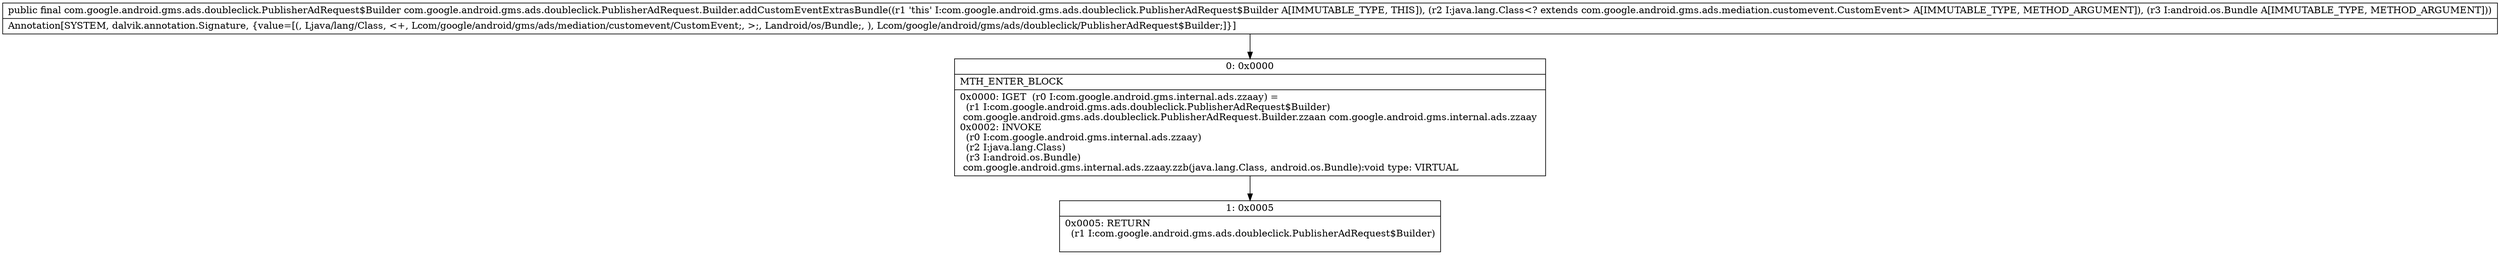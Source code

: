digraph "CFG forcom.google.android.gms.ads.doubleclick.PublisherAdRequest.Builder.addCustomEventExtrasBundle(Ljava\/lang\/Class;Landroid\/os\/Bundle;)Lcom\/google\/android\/gms\/ads\/doubleclick\/PublisherAdRequest$Builder;" {
Node_0 [shape=record,label="{0\:\ 0x0000|MTH_ENTER_BLOCK\l|0x0000: IGET  (r0 I:com.google.android.gms.internal.ads.zzaay) = \l  (r1 I:com.google.android.gms.ads.doubleclick.PublisherAdRequest$Builder)\l com.google.android.gms.ads.doubleclick.PublisherAdRequest.Builder.zzaan com.google.android.gms.internal.ads.zzaay \l0x0002: INVOKE  \l  (r0 I:com.google.android.gms.internal.ads.zzaay)\l  (r2 I:java.lang.Class)\l  (r3 I:android.os.Bundle)\l com.google.android.gms.internal.ads.zzaay.zzb(java.lang.Class, android.os.Bundle):void type: VIRTUAL \l}"];
Node_1 [shape=record,label="{1\:\ 0x0005|0x0005: RETURN  \l  (r1 I:com.google.android.gms.ads.doubleclick.PublisherAdRequest$Builder)\l \l}"];
MethodNode[shape=record,label="{public final com.google.android.gms.ads.doubleclick.PublisherAdRequest$Builder com.google.android.gms.ads.doubleclick.PublisherAdRequest.Builder.addCustomEventExtrasBundle((r1 'this' I:com.google.android.gms.ads.doubleclick.PublisherAdRequest$Builder A[IMMUTABLE_TYPE, THIS]), (r2 I:java.lang.Class\<? extends com.google.android.gms.ads.mediation.customevent.CustomEvent\> A[IMMUTABLE_TYPE, METHOD_ARGUMENT]), (r3 I:android.os.Bundle A[IMMUTABLE_TYPE, METHOD_ARGUMENT]))  | Annotation[SYSTEM, dalvik.annotation.Signature, \{value=[(, Ljava\/lang\/Class, \<+, Lcom\/google\/android\/gms\/ads\/mediation\/customevent\/CustomEvent;, \>;, Landroid\/os\/Bundle;, ), Lcom\/google\/android\/gms\/ads\/doubleclick\/PublisherAdRequest$Builder;]\}]\l}"];
MethodNode -> Node_0;
Node_0 -> Node_1;
}

